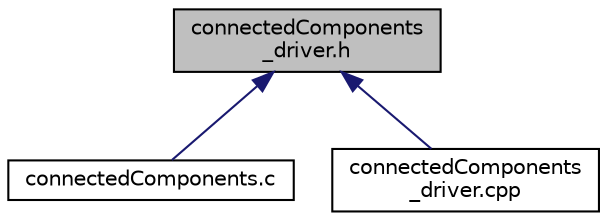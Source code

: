 digraph "connectedComponents_driver.h"
{
  edge [fontname="Helvetica",fontsize="10",labelfontname="Helvetica",labelfontsize="10"];
  node [fontname="Helvetica",fontsize="10",shape=record];
  Node6 [label="connectedComponents\l_driver.h",height=0.2,width=0.4,color="black", fillcolor="grey75", style="filled", fontcolor="black"];
  Node6 -> Node7 [dir="back",color="midnightblue",fontsize="10",style="solid",fontname="Helvetica"];
  Node7 [label="connectedComponents.c",height=0.2,width=0.4,color="black", fillcolor="white", style="filled",URL="$connectedComponents_8c.html",tooltip="Connecting code with postgres. "];
  Node6 -> Node8 [dir="back",color="midnightblue",fontsize="10",style="solid",fontname="Helvetica"];
  Node8 [label="connectedComponents\l_driver.cpp",height=0.2,width=0.4,color="black", fillcolor="white", style="filled",URL="$connectedComponents__driver_8cpp.html"];
}
